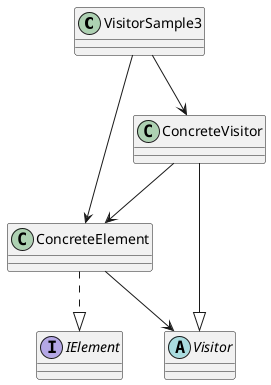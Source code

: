 @startuml
VisitorSample3 --> ConcreteElement
VisitorSample3 --> ConcreteVisitor
ConcreteElement ..|> IElement
ConcreteElement --> Visitor
ConcreteVisitor --|> Visitor
ConcreteVisitor --> ConcreteElement

class VisitorSample3
interface IElement
class ConcreteElement
abstract class Visitor
class ConcreteVisitor
@enduml